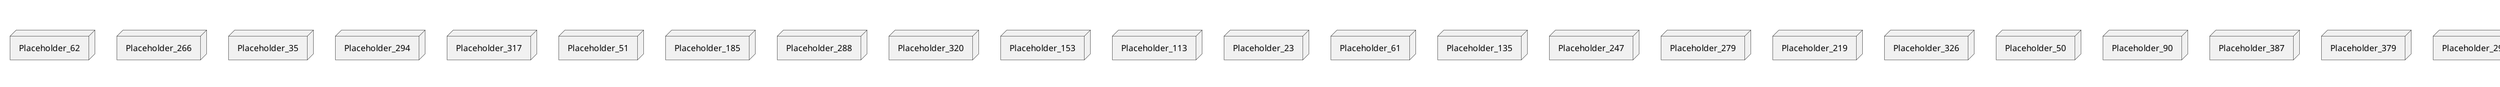 @startuml
skinparam fixCircleLabelOverlapping true
node Placeholder_229 {
[aName] [[webgoat-webgoat.system#_uZJUVL8UEe6JbPq2HGZd_A]]
}
node Placeholder_62 {
[aName] [[webgoat-webgoat.system#_uZJUVL8UEe6JbPq2HGZd_A]]
}
node Placeholder_266 {
[aName] [[webgoat-webgoat.system#_uZJUVL8UEe6JbPq2HGZd_A]]
}
node Placeholder_35 {
[aName] [[webgoat-webgoat.system#_uZJUVL8UEe6JbPq2HGZd_A]]
}
node Placeholder_294 {
[aName] [[webgoat-webgoat.system#_uZJUVL8UEe6JbPq2HGZd_A]]
}
node Placeholder_317 {
[aName] [[webgoat-webgoat.system#_uZJUVL8UEe6JbPq2HGZd_A]]
}
node Placeholder_51 {
[aName] [[webgoat-webgoat.system#_uZJUVL8UEe6JbPq2HGZd_A]]
}
node Placeholder_185 {
[aName] [[webgoat-webgoat.system#_uZJUVL8UEe6JbPq2HGZd_A]]
}
node Placeholder_288 {
[aName] [[webgoat-webgoat.system#_uZJUVL8UEe6JbPq2HGZd_A]]
}
node Placeholder_320 {
[aName] [[webgoat-webgoat.system#_uZJUVL8UEe6JbPq2HGZd_A]]
}
node Placeholder_153 {
[aName] [[webgoat-webgoat.system#_uZJUVL8UEe6JbPq2HGZd_A]]
}
node Placeholder_113 {
[aName] [[webgoat-webgoat.system#_uZJUVL8UEe6JbPq2HGZd_A]]
}
node Placeholder_23 {
[aName] [[webgoat-webgoat.system#_uZJUVL8UEe6JbPq2HGZd_A]]
}
node Placeholder_61 {
[aName] [[webgoat-webgoat.system#_uZJUVL8UEe6JbPq2HGZd_A]]
}
node Placeholder_135 {
[aName] [[webgoat-webgoat.system#_uZJUVL8UEe6JbPq2HGZd_A]]
}
node Placeholder_247 {
[aName] [[webgoat-webgoat.system#_uZJUVL8UEe6JbPq2HGZd_A]]
}
node Placeholder_279 {
[aName] [[webgoat-webgoat.system#_uZJUVL8UEe6JbPq2HGZd_A]]
}
node Placeholder_219 {
[aName] [[webgoat-webgoat.system#_uZJUVL8UEe6JbPq2HGZd_A]]
}
node Placeholder_326 {
[aName] [[webgoat-webgoat.system#_uZJUVL8UEe6JbPq2HGZd_A]]
}
node Placeholder_50 {
[aName] [[webgoat-webgoat.system#_uZJUVL8UEe6JbPq2HGZd_A]]
}
node Placeholder_90 {
[aName] [[webgoat-webgoat.system#_uZJUVL8UEe6JbPq2HGZd_A]]
}
node Placeholder_387 {
[aName] [[webgoat-webgoat.system#_uZJUVL8UEe6JbPq2HGZd_A]]
}
node Placeholder_379 {
[aName] [[webgoat-webgoat.system#_uZJUVL8UEe6JbPq2HGZd_A]]
}
node Placeholder_297 {
[aName] [[webgoat-webgoat.system#_uZJUVL8UEe6JbPq2HGZd_A]]
}
node Placeholder_124 {
[aName] [[webgoat-webgoat.system#_uZJUVL8UEe6JbPq2HGZd_A]]
}
node Placeholder_194 {
[aName] [[webgoat-webgoat.system#_uZJUVL8UEe6JbPq2HGZd_A]]
}
node Placeholder_225 {
[aName] [[webgoat-webgoat.system#_uZJUVL8UEe6JbPq2HGZd_A]]
}
node Placeholder_58 {
[aName] [[webgoat-webgoat.system#_uZJUVL8UEe6JbPq2HGZd_A]]
}
node Placeholder_335 {
[aName] [[webgoat-webgoat.system#_uZJUVL8UEe6JbPq2HGZd_A]]
}
node Placeholder_381 {
[aName] [[webgoat-webgoat.system#_uZJUVL8UEe6JbPq2HGZd_A]]
}
node Placeholder_91 {
[aName] [[webgoat-webgoat.system#_uZJUVL8UEe6JbPq2HGZd_A]]
}
node Placeholder_88 {
[aName] [[webgoat-webgoat.system#_uZJUVL8UEe6JbPq2HGZd_A]]
}
node Placeholder_191 {
[aName] [[webgoat-webgoat.system#_uZJUVL8UEe6JbPq2HGZd_A]]
}
node Placeholder_54 {
[aName] [[webgoat-webgoat.system#_uZJUVL8UEe6JbPq2HGZd_A]]
}
node Placeholder_146 {
[aName] [[webgoat-webgoat.system#_uZJUVL8UEe6JbPq2HGZd_A]]
}
node Placeholder_260 {
[aName] [[webgoat-webgoat.system#_uZJUVL8UEe6JbPq2HGZd_A]]
}
node Placeholder_254 {
[aName] [[webgoat-webgoat.system#_uZJUVL8UEe6JbPq2HGZd_A]]
}
node Placeholder_236 {
[aName] [[webgoat-webgoat.system#_uZJUVL8UEe6JbPq2HGZd_A]]
}
node Placeholder_27 {
[aName] [[webgoat-webgoat.system#_uZJUVL8UEe6JbPq2HGZd_A]]
}
node Placeholder_315 {
[aName] [[webgoat-webgoat.system#_uZJUVL8UEe6JbPq2HGZd_A]]
}
node Placeholder_374 {
[aName] [[webgoat-webgoat.system#_uZJUVL8UEe6JbPq2HGZd_A]]
}
node Placeholder_295 {
[aName] [[webgoat-webgoat.system#_uZJUVL8UEe6JbPq2HGZd_A]]
}
node Placeholder_156 {
[aName] [[webgoat-webgoat.system#_uZJUVL8UEe6JbPq2HGZd_A]]
}
node Placeholder_97 {
[aName] [[webgoat-webgoat.system#_uZJUVL8UEe6JbPq2HGZd_A]]
}
node Placeholder_103 {
[aName] [[webgoat-webgoat.system#_uZJUVL8UEe6JbPq2HGZd_A]]
}
node Placeholder_318 {
[aName] [[webgoat-webgoat.system#_uZJUVL8UEe6JbPq2HGZd_A]]
}
node Placeholder_22 {
[aName] [[webgoat-webgoat.system#_uZJUVL8UEe6JbPq2HGZd_A]]
}
node Placeholder_190 {
[aName] [[webgoat-webgoat.system#_uZJUVL8UEe6JbPq2HGZd_A]]
}
node Placeholder_319 {
[aName] [[webgoat-webgoat.system#_uZJUVL8UEe6JbPq2HGZd_A]]
}
node Placeholder_280 {
[aName] [[webgoat-webgoat.system#_uZJUVL8UEe6JbPq2HGZd_A]]
}
node Placeholder_200 {
[aName] [[webgoat-webgoat.system#_uZJUVL8UEe6JbPq2HGZd_A]]
}
node Placeholder_384 {
[aName] [[webgoat-webgoat.system#_uZJUVL8UEe6JbPq2HGZd_A]]
}
node Placeholder_30 {
[aName] [[webgoat-webgoat.system#_uZJUVL8UEe6JbPq2HGZd_A]]
}
node Placeholder_221 {
[aName] [[webgoat-webgoat.system#_uZJUVL8UEe6JbPq2HGZd_A]]
}
node Placeholder_5 {
[aName] [[webgoat-webgoat.system#_uZJUVL8UEe6JbPq2HGZd_A]]
}
node Placeholder_240 {
[aName] [[webgoat-webgoat.system#_uZJUVL8UEe6JbPq2HGZd_A]]
}
node Placeholder_160 {
[aName] [[webgoat-webgoat.system#_uZJUVL8UEe6JbPq2HGZd_A]]
}
node Placeholder_298 {
[aName] [[webgoat-webgoat.system#_uZJUVL8UEe6JbPq2HGZd_A]]
}
node Placeholder_208 {
[aName] [[webgoat-webgoat.system#_uZJUVL8UEe6JbPq2HGZd_A]]
}
node Placeholder_183 {
[aName] [[webgoat-webgoat.system#_uZJUVL8UEe6JbPq2HGZd_A]]
}
node Placeholder_222 {
[aName] [[webgoat-webgoat.system#_uZJUVL8UEe6JbPq2HGZd_A]]
}
node Placeholder_92 {
[aName] [[webgoat-webgoat.system#_uZJUVL8UEe6JbPq2HGZd_A]]
}
node Placeholder_262 {
[aName] [[webgoat-webgoat.system#_uZJUVL8UEe6JbPq2HGZd_A]]
}
node Placeholder_115 {
[aName] [[webgoat-webgoat.system#_uZJUVL8UEe6JbPq2HGZd_A]]
}
node Placeholder_268 {
[aName] [[webgoat-webgoat.system#_uZJUVL8UEe6JbPq2HGZd_A]]
}
node Placeholder_264 {
[aName] [[webgoat-webgoat.system#_uZJUVL8UEe6JbPq2HGZd_A]]
}
node Placeholder_311 {
[aName] [[webgoat-webgoat.system#_uZJUVL8UEe6JbPq2HGZd_A]]
}
node Placeholder_256 {
[aName] [[webgoat-webgoat.system#_uZJUVL8UEe6JbPq2HGZd_A]]
}
node Placeholder_269 {
[aName] [[webgoat-webgoat.system#_uZJUVL8UEe6JbPq2HGZd_A]]
}
node Placeholder_1 {
[aName] [[webgoat-webgoat.system#_uZJUVL8UEe6JbPq2HGZd_A]]
}
node Placeholder_337 {
[aName] [[webgoat-webgoat.system#_uZJUVL8UEe6JbPq2HGZd_A]]
}
node Placeholder_304 {
[aName] [[webgoat-webgoat.system#_uZJUVL8UEe6JbPq2HGZd_A]]
}
node Placeholder_173 {
[aName] [[webgoat-webgoat.system#_uZJUVL8UEe6JbPq2HGZd_A]]
}
node Placeholder_235 {
[aName] [[webgoat-webgoat.system#_uZJUVL8UEe6JbPq2HGZd_A]]
}
node Placeholder_267 {
[aName] [[webgoat-webgoat.system#_uZJUVL8UEe6JbPq2HGZd_A]]
}
node Placeholder_149 {
[aName] [[webgoat-webgoat.system#_uZJUVL8UEe6JbPq2HGZd_A]]
}
node Placeholder_277 {
[aName] [[webgoat-webgoat.system#_uZJUVL8UEe6JbPq2HGZd_A]]
}
node Placeholder_31 {
[aName] [[webgoat-webgoat.system#_uZJUVL8UEe6JbPq2HGZd_A]]
}
node Placeholder_228 {
[aName] [[webgoat-webgoat.system#_uZJUVL8UEe6JbPq2HGZd_A]]
}
node Placeholder_293 {
[aName] [[webgoat-webgoat.system#_uZJUVL8UEe6JbPq2HGZd_A]]
}
node Placeholder_323 {
[aName] [[webgoat-webgoat.system#_uZJUVL8UEe6JbPq2HGZd_A]]
}
node Placeholder_377 {
[aName] [[webgoat-webgoat.system#_uZJUVL8UEe6JbPq2HGZd_A]]
}
node Placeholder_214 {
[aName] [[webgoat-webgoat.system#_uZJUVL8UEe6JbPq2HGZd_A]]
}
node Placeholder_82 {
[aName] [[webgoat-webgoat.system#_uZJUVL8UEe6JbPq2HGZd_A]]
}
node Placeholder_376 {
[aName] [[webgoat-webgoat.system#_uZJUVL8UEe6JbPq2HGZd_A]]
}
node Placeholder_17 {
[aName] [[webgoat-webgoat.system#_uZJUVL8UEe6JbPq2HGZd_A]]
}
node Placeholder_282 {
[aName] [[webgoat-webgoat.system#_uZJUVL8UEe6JbPq2HGZd_A]]
}
node Placeholder_20 {
[aName] [[webgoat-webgoat.system#_uZJUVL8UEe6JbPq2HGZd_A]]
}
node Placeholder_249 {
[aName] [[webgoat-webgoat.system#_uZJUVL8UEe6JbPq2HGZd_A]]
}
node Placeholder_285 {
[aName] [[webgoat-webgoat.system#_uZJUVL8UEe6JbPq2HGZd_A]]
}
node Placeholder_307 {
[aName] [[webgoat-webgoat.system#_uZJUVL8UEe6JbPq2HGZd_A]]
}
node Placeholder_281 {
[aName] [[webgoat-webgoat.system#_uZJUVL8UEe6JbPq2HGZd_A]]
}
node Placeholder_300 {
[aName] [[webgoat-webgoat.system#_uZJUVL8UEe6JbPq2HGZd_A]]
}
node Placeholder_24 {
[aName] [[webgoat-webgoat.system#_uZJUVL8UEe6JbPq2HGZd_A]]
}
node Placeholder_133 {
[aName] [[webgoat-webgoat.system#_uZJUVL8UEe6JbPq2HGZd_A]]
}
node Placeholder_125 {
[aName] [[webgoat-webgoat.system#_uZJUVL8UEe6JbPq2HGZd_A]]
}
node Placeholder_309 {
[aName] [[webgoat-webgoat.system#_uZJUVL8UEe6JbPq2HGZd_A]]
}
node Placeholder_289 {
[aName] [[webgoat-webgoat.system#_uZJUVL8UEe6JbPq2HGZd_A]]
}
node Placeholder_234 {
[aName] [[webgoat-webgoat.system#_uZJUVL8UEe6JbPq2HGZd_A]]
}
node Placeholder_251 {
[aName] [[webgoat-webgoat.system#_uZJUVL8UEe6JbPq2HGZd_A]]
}
node Placeholder_159 {
[aName] [[webgoat-webgoat.system#_uZJUVL8UEe6JbPq2HGZd_A]]
}
node Placeholder_130 {
[aName] [[webgoat-webgoat.system#_uZJUVL8UEe6JbPq2HGZd_A]]
}
node Placeholder_127 {
[aName] [[webgoat-webgoat.system#_uZJUVL8UEe6JbPq2HGZd_A]]
}
node Placeholder_150 {
[aName] [[webgoat-webgoat.system#_uZJUVL8UEe6JbPq2HGZd_A]]
}
node Placeholder_94 {
[aName] [[webgoat-webgoat.system#_uZJUVL8UEe6JbPq2HGZd_A]]
}
node Placeholder_70 {
[aName] [[webgoat-webgoat.system#_uZJUVL8UEe6JbPq2HGZd_A]]
}
node Placeholder_331 {
[aName] [[webgoat-webgoat.system#_uZJUVL8UEe6JbPq2HGZd_A]]
}
node Placeholder_278 {
[aName] [[webgoat-webgoat.system#_uZJUVL8UEe6JbPq2HGZd_A]]
}
node Placeholder_11 {
[aName] [[webgoat-webgoat.system#_uZJUVL8UEe6JbPq2HGZd_A]]
}
node Placeholder_310 {
[aName] [[webgoat-webgoat.system#_uZJUVL8UEe6JbPq2HGZd_A]]
}
node Placeholder_252 {
[aName] [[webgoat-webgoat.system#_uZJUVL8UEe6JbPq2HGZd_A]]
}
node Placeholder_134 {
[aName] [[webgoat-webgoat.system#_uZJUVL8UEe6JbPq2HGZd_A]]
}
node Placeholder_81 {
[aName] [[webgoat-webgoat.system#_uZJUVL8UEe6JbPq2HGZd_A]]
}
node Placeholder_220 {
[aName] [[webgoat-webgoat.system#_uZJUVL8UEe6JbPq2HGZd_A]]
}
node Placeholder_141 {
[aName] [[webgoat-webgoat.system#_uZJUVL8UEe6JbPq2HGZd_A]]
}
node Placeholder_28 {
[aName] [[webgoat-webgoat.system#_uZJUVL8UEe6JbPq2HGZd_A]]
}
node Placeholder_98 {
[aName] [[webgoat-webgoat.system#_uZJUVL8UEe6JbPq2HGZd_A]]
}
node Placeholder_80 {
[aName] [[webgoat-webgoat.system#_uZJUVL8UEe6JbPq2HGZd_A]]
}
node Placeholder_181 {
[aName] [[webgoat-webgoat.system#_uZJUVL8UEe6JbPq2HGZd_A]]
}
node Placeholder_39 {
[aName] [[webgoat-webgoat.system#_uZJUVL8UEe6JbPq2HGZd_A]]
}
node Placeholder_261 {
[aName] [[webgoat-webgoat.system#_uZJUVL8UEe6JbPq2HGZd_A]]
}
node Placeholder_271 {
[aName] [[webgoat-webgoat.system#_uZJUVL8UEe6JbPq2HGZd_A]]
}
node Placeholder_303 {
[aName] [[webgoat-webgoat.system#_uZJUVL8UEe6JbPq2HGZd_A]]
}
node Placeholder_43 {
[aName] [[webgoat-webgoat.system#_uZJUVL8UEe6JbPq2HGZd_A]]
}
node Placeholder_203 {
[aName] [[webgoat-webgoat.system#_uZJUVL8UEe6JbPq2HGZd_A]]
}
node Placeholder_109 {
[aName] [[webgoat-webgoat.system#_uZJUVL8UEe6JbPq2HGZd_A]]
}
node Placeholder_312 {
[aName] [[webgoat-webgoat.system#_uZJUVL8UEe6JbPq2HGZd_A]]
}
node Placeholder_321 {
[aName] [[webgoat-webgoat.system#_uZJUVL8UEe6JbPq2HGZd_A]]
}
node Placeholder_308 {
[aName] [[webgoat-webgoat.system#_uZJUVL8UEe6JbPq2HGZd_A]]
}
node Placeholder_69 {
[aName] [[webgoat-webgoat.system#_uZJUVL8UEe6JbPq2HGZd_A]]
}
node Placeholder_107 {
[aName] [[webgoat-webgoat.system#_uZJUVL8UEe6JbPq2HGZd_A]]
}
node Placeholder_12 {
[aName] [[webgoat-webgoat.system#_uZJUVL8UEe6JbPq2HGZd_A]]
}
node Placeholder_48 {
[aName] [[webgoat-webgoat.system#_uZJUVL8UEe6JbPq2HGZd_A]]
}
node Placeholder_276 {
[aName] [[webgoat-webgoat.system#_uZJUVL8UEe6JbPq2HGZd_A]]
}
node Placeholder_40 {
[aName] [[webgoat-webgoat.system#_uZJUVL8UEe6JbPq2HGZd_A]]
}
node Placeholder_391 {
[aName] [[webgoat-webgoat.system#_uZJUVL8UEe6JbPq2HGZd_A]]
}
node Placeholder_100 {
[aName] [[webgoat-webgoat.system#_uZJUVL8UEe6JbPq2HGZd_A]]
}
node Placeholder_274 {
[aName] [[webgoat-webgoat.system#_uZJUVL8UEe6JbPq2HGZd_A]]
}
node Placeholder_45 {
[aName] [[webgoat-webgoat.system#_uZJUVL8UEe6JbPq2HGZd_A]]
}
node Placeholder_284 {
[aName] [[webgoat-webgoat.system#_uZJUVL8UEe6JbPq2HGZd_A]]
}
node Placeholder_104 {
[aName] [[webgoat-webgoat.system#_uZJUVL8UEe6JbPq2HGZd_A]]
}
node Placeholder_338 {
[aName] [[webgoat-webgoat.system#_uZJUVL8UEe6JbPq2HGZd_A]]
}
node Placeholder_195 {
[aName] [[webgoat-webgoat.system#_uZJUVL8UEe6JbPq2HGZd_A]]
}
node Placeholder_79 {
[aName] [[webgoat-webgoat.system#_uZJUVL8UEe6JbPq2HGZd_A]]
}
node Placeholder_74 {
[aName] [[webgoat-webgoat.system#_uZJUVL8UEe6JbPq2HGZd_A]]
}
node Placeholder_327 {
[aName] [[webgoat-webgoat.system#_uZJUVL8UEe6JbPq2HGZd_A]]
}
node Placeholder_122 {
[aName] [[webgoat-webgoat.system#_uZJUVL8UEe6JbPq2HGZd_A]]
}
node Placeholder_287 {
[aName] [[webgoat-webgoat.system#_uZJUVL8UEe6JbPq2HGZd_A]]
}
node Placeholder_164 {
[aName] [[webgoat-webgoat.system#_uZJUVL8UEe6JbPq2HGZd_A]]
}
node Placeholder_201 {
[aName] [[webgoat-webgoat.system#_uZJUVL8UEe6JbPq2HGZd_A]]
}
node Placeholder_373 {
[aName] [[webgoat-webgoat.system#_uZJUVL8UEe6JbPq2HGZd_A]]
}
node Placeholder_211 {
[aName] [[webgoat-webgoat.system#_uZJUVL8UEe6JbPq2HGZd_A]]
}
node Placeholder_176 {
[aName] [[webgoat-webgoat.system#_uZJUVL8UEe6JbPq2HGZd_A]]
}
node Placeholder_112 {
[aName] [[webgoat-webgoat.system#_uZJUVL8UEe6JbPq2HGZd_A]]
}
node Placeholder_255 {
[aName] [[webgoat-webgoat.system#_uZJUVL8UEe6JbPq2HGZd_A]]
}
node Placeholder_390 {
[aName] [[webgoat-webgoat.system#_uZJUVL8UEe6JbPq2HGZd_A]]
}
node Placeholder_253 {
[aName] [[webgoat-webgoat.system#_uZJUVL8UEe6JbPq2HGZd_A]]
}
node Placeholder_148 {
[aName] [[webgoat-webgoat.system#_uZJUVL8UEe6JbPq2HGZd_A]]
}
node Placeholder_250 {
[aName] [[webgoat-webgoat.system#_uZJUVL8UEe6JbPq2HGZd_A]]
}
node Placeholder_136 {
[aName] [[webgoat-webgoat.system#_uZJUVL8UEe6JbPq2HGZd_A]]
}
node Placeholder_8 {
[aName] [[webgoat-webgoat.system#_uZJUVL8UEe6JbPq2HGZd_A]]
}
node Placeholder_171 {
[aName] [[webgoat-webgoat.system#_uZJUVL8UEe6JbPq2HGZd_A]]
}
node Placeholder_333 {
[aName] [[webgoat-webgoat.system#_uZJUVL8UEe6JbPq2HGZd_A]]
}
node Placeholder_105 {
[aName] [[webgoat-webgoat.system#_uZJUVL8UEe6JbPq2HGZd_A]]
}
node Placeholder_59 {
[aName] [[webgoat-webgoat.system#_uZJUVL8UEe6JbPq2HGZd_A]]
}
node Placeholder_263 {
[aName] [[webgoat-webgoat.system#_uZJUVL8UEe6JbPq2HGZd_A]]
}
node Placeholder_345 {
[aName] [[webgoat-webgoat.system#_uZJUVL8UEe6JbPq2HGZd_A]]
}
node Placeholder_199 {
[aName] [[webgoat-webgoat.system#_uZJUVL8UEe6JbPq2HGZd_A]]
}
node Placeholder_375 {
[aName] [[webgoat-webgoat.system#_uZJUVL8UEe6JbPq2HGZd_A]]
}
node Placeholder_273 {
[aName] [[webgoat-webgoat.system#_uZJUVL8UEe6JbPq2HGZd_A]]
}
node Placeholder_182 {
[aName] [[webgoat-webgoat.system#_uZJUVL8UEe6JbPq2HGZd_A]]
}
node Placeholder_196 {
[aName] [[webgoat-webgoat.system#_uZJUVL8UEe6JbPq2HGZd_A]]
}
node Placeholder_106 {
[aName] [[webgoat-webgoat.system#_uZJUVL8UEe6JbPq2HGZd_A]]
}
node Placeholder_270 {
[aName] [[webgoat-webgoat.system#_uZJUVL8UEe6JbPq2HGZd_A]]
}
node Placeholder_155 {
[aName] [[webgoat-webgoat.system#_uZJUVL8UEe6JbPq2HGZd_A]]
}
node Placeholder_259 {
[aName] [[webgoat-webgoat.system#_uZJUVL8UEe6JbPq2HGZd_A]]
}
node Placeholder_38 {
[aName] [[webgoat-webgoat.system#_uZJUVL8UEe6JbPq2HGZd_A]]
}
node Placeholder_386 {
[aName] [[webgoat-webgoat.system#_uZJUVL8UEe6JbPq2HGZd_A]]
}
node Placeholder_166 {
[aName] [[webgoat-webgoat.system#_uZJUVL8UEe6JbPq2HGZd_A]]
}
node Placeholder_101 {
[aName] [[webgoat-webgoat.system#_uZJUVL8UEe6JbPq2HGZd_A]]
}
node Placeholder_258 {
[aName] [[webgoat-webgoat.system#_uZJUVL8UEe6JbPq2HGZd_A]]
}
node Placeholder_184 {
[aName] [[webgoat-webgoat.system#_uZJUVL8UEe6JbPq2HGZd_A]]
}
node Placeholder_314 {
[aName] [[webgoat-webgoat.system#_uZJUVL8UEe6JbPq2HGZd_A]]
}
node Placeholder_286 {
[aName] [[webgoat-webgoat.system#_uZJUVL8UEe6JbPq2HGZd_A]]
}
node Placeholder_378 {
[aName] [[webgoat-webgoat.system#_uZJUVL8UEe6JbPq2HGZd_A]]
}
node Placeholder_189 {
[aName] [[webgoat-webgoat.system#_uZJUVL8UEe6JbPq2HGZd_A]]
}
node Placeholder_126 {
[aName] [[webgoat-webgoat.system#_uZJUVL8UEe6JbPq2HGZd_A]]
}
node Placeholder_144 {
[aName] [[webgoat-webgoat.system#_uZJUVL8UEe6JbPq2HGZd_A]]
}
node Placeholder_197 {
[aName] [[webgoat-webgoat.system#_uZJUVL8UEe6JbPq2HGZd_A]]
}
node Placeholder_175 {
[aName] [[webgoat-webgoat.system#_uZJUVL8UEe6JbPq2HGZd_A]]
}
node Placeholder_206 {
[aName] [[webgoat-webgoat.system#_uZJUVL8UEe6JbPq2HGZd_A]]
}
node Placeholder_275 {
[aName] [[webgoat-webgoat.system#_uZJUVL8UEe6JbPq2HGZd_A]]
}
node Placeholder_52 {
[aName] [[webgoat-webgoat.system#_uZJUVL8UEe6JbPq2HGZd_A]]
}
node Placeholder_299 {
[aName] [[webgoat-webgoat.system#_uZJUVL8UEe6JbPq2HGZd_A]]
}
node Placeholder_246 {
[aName] [[webgoat-webgoat.system#_uZJUVL8UEe6JbPq2HGZd_A]]
}
node Placeholder_302 {
[aName] [[webgoat-webgoat.system#_uZJUVL8UEe6JbPq2HGZd_A]]
}
node Placeholder_137 {
[aName] [[webgoat-webgoat.system#_uZJUVL8UEe6JbPq2HGZd_A]]
}
node Placeholder_316 {
[aName] [[webgoat-webgoat.system#_uZJUVL8UEe6JbPq2HGZd_A]]
}
node Placeholder_325 {
[aName] [[webgoat-webgoat.system#_uZJUVL8UEe6JbPq2HGZd_A]]
}
node Placeholder_152 {
[aName] [[webgoat-webgoat.system#_uZJUVL8UEe6JbPq2HGZd_A]]
}
node Placeholder_85 {
[aName] [[webgoat-webgoat.system#_uZJUVL8UEe6JbPq2HGZd_A]]
}
node Placeholder_210 {
[aName] [[webgoat-webgoat.system#_uZJUVL8UEe6JbPq2HGZd_A]]
}
node Placeholder_65 {
[aName] [[webgoat-webgoat.system#_uZJUVL8UEe6JbPq2HGZd_A]]
}
node Placeholder_226 {
[aName] [[webgoat-webgoat.system#_uZJUVL8UEe6JbPq2HGZd_A]]
}
node Placeholder_237 {
[aName] [[webgoat-webgoat.system#_uZJUVL8UEe6JbPq2HGZd_A]]
}
node Placeholder_7 {
[aName] [[webgoat-webgoat.system#_uZJUVL8UEe6JbPq2HGZd_A]]
}
node Placeholder_209 {
[aName] [[webgoat-webgoat.system#_uZJUVL8UEe6JbPq2HGZd_A]]
}
node Placeholder_291 {
[aName] [[webgoat-webgoat.system#_uZJUVL8UEe6JbPq2HGZd_A]]
}
node Placeholder_339 {
[aName] [[webgoat-webgoat.system#_uZJUVL8UEe6JbPq2HGZd_A]]
}
node Placeholder_290 {
[aName] [[webgoat-webgoat.system#_uZJUVL8UEe6JbPq2HGZd_A]]
}
node Placeholder_142 {
[aName] [[webgoat-webgoat.system#_uZJUVL8UEe6JbPq2HGZd_A]]
}
node Placeholder_336 {
[aName] [[webgoat-webgoat.system#_uZJUVL8UEe6JbPq2HGZd_A]]
}
node Placeholder_56 {
[aName] [[webgoat-webgoat.system#_uZJUVL8UEe6JbPq2HGZd_A]]
}
node Placeholder_313 {
[aName] [[webgoat-webgoat.system#_uZJUVL8UEe6JbPq2HGZd_A]]
}
node Placeholder_139 {
[aName] [[webgoat-webgoat.system#_uZJUVL8UEe6JbPq2HGZd_A]]
}
node Placeholder_168 {
[aName] [[webgoat-webgoat.system#_uZJUVL8UEe6JbPq2HGZd_A]]
}
node Placeholder_296 {
[aName] [[webgoat-webgoat.system#_uZJUVL8UEe6JbPq2HGZd_A]]
}
node Placeholder_334 {
[aName] [[webgoat-webgoat.system#_uZJUVL8UEe6JbPq2HGZd_A]]
}
node Placeholder_93 {
[aName] [[webgoat-webgoat.system#_uZJUVL8UEe6JbPq2HGZd_A]]
}
node Placeholder_383 {
[aName] [[webgoat-webgoat.system#_uZJUVL8UEe6JbPq2HGZd_A]]
}
node Placeholder_174 {
[aName] [[webgoat-webgoat.system#_uZJUVL8UEe6JbPq2HGZd_A]]
}
node Placeholder_332 {
[aName] [[webgoat-webgoat.system#_uZJUVL8UEe6JbPq2HGZd_A]]
}
node Placeholder_215 {
[aName] [[webgoat-webgoat.system#_uZJUVL8UEe6JbPq2HGZd_A]]
}
node Placeholder_245 {
[aName] [[webgoat-webgoat.system#_uZJUVL8UEe6JbPq2HGZd_A]]
}
node Placeholder_292 {
[aName] [[webgoat-webgoat.system#_uZJUVL8UEe6JbPq2HGZd_A]]
}
node Placeholder_165 {
[aName] [[webgoat-webgoat.system#_uZJUVL8UEe6JbPq2HGZd_A]]
}
node Placeholder_233 {
[aName] [[webgoat-webgoat.system#_uZJUVL8UEe6JbPq2HGZd_A]]
}
node Placeholder_140 {
[aName] [[webgoat-webgoat.system#_uZJUVL8UEe6JbPq2HGZd_A]]
}
node Placeholder_329 {
[aName] [[webgoat-webgoat.system#_uZJUVL8UEe6JbPq2HGZd_A]]
}
node Placeholder_301 {
[aName] [[webgoat-webgoat.system#_uZJUVL8UEe6JbPq2HGZd_A]]
}
node Placeholder_305 {
[aName] [[webgoat-webgoat.system#_uZJUVL8UEe6JbPq2HGZd_A]]
}
node Placeholder_389 {
[aName] [[webgoat-webgoat.system#_uZJUVL8UEe6JbPq2HGZd_A]]
}
node Placeholder_248 {
[aName] [[webgoat-webgoat.system#_uZJUVL8UEe6JbPq2HGZd_A]]
}
node Placeholder_72 {
[aName] [[webgoat-webgoat.system#_uZJUVL8UEe6JbPq2HGZd_A]]
}
node Placeholder_25 {
[aName] [[webgoat-webgoat.system#_uZJUVL8UEe6JbPq2HGZd_A]]
}
node Placeholder_177 {
[aName] [[webgoat-webgoat.system#_uZJUVL8UEe6JbPq2HGZd_A]]
}
node Placeholder_385 {
[aName] [[webgoat-webgoat.system#_uZJUVL8UEe6JbPq2HGZd_A]]
}
node Placeholder_14 {
[aName] [[webgoat-webgoat.system#_uZJUVL8UEe6JbPq2HGZd_A]]
}
node Placeholder_324 {
[aName] [[webgoat-webgoat.system#_uZJUVL8UEe6JbPq2HGZd_A]]
}
node Placeholder_283 {
[aName] [[webgoat-webgoat.system#_uZJUVL8UEe6JbPq2HGZd_A]]
}
node Placeholder_223 {
[aName] [[webgoat-webgoat.system#_uZJUVL8UEe6JbPq2HGZd_A]]
}
node Placeholder_163 {
[aName] [[webgoat-webgoat.system#_uZJUVL8UEe6JbPq2HGZd_A]]
}
node Placeholder_231 {
[aName] [[webgoat-webgoat.system#_uZJUVL8UEe6JbPq2HGZd_A]]
}
node Placeholder_330 {
[aName] [[webgoat-webgoat.system#_uZJUVL8UEe6JbPq2HGZd_A]]
}
node Placeholder_328 {
[aName] [[webgoat-webgoat.system#_uZJUVL8UEe6JbPq2HGZd_A]]
}
node Placeholder_213 {
[aName] [[webgoat-webgoat.system#_uZJUVL8UEe6JbPq2HGZd_A]]
}
[aName] -(0- [aName] : org_owasp_webgoat_container_i18n_PluginMessages_Provider
[aName] -(0- [aName] : org_owasp_webgoat_container_session_UserSessionData_Provider
[aName] -(0- [aName] : org_owasp_webgoat_container_session_UserSessionData_Provider
[aName] -(0- [aName] : org_owasp_webgoat_container_session_UserSessionData_Provider
[aName] -(0- [aName] : org_owasp_webgoat_container_session_UserSessionData_Provider
[aName] -(0- [aName] : org_owasp_webgoat_container_session_UserSessionData_Provider
[aName] -(0- [aName] : org_owasp_webgoat_container_session_UserSessionData_Provider
[aName] -(0- [aName] : org_owasp_webgoat_container_session_UserSessionData_Provider
[aName] -(0- [aName] : org_owasp_webgoat_container_session_UserSessionData_Provider
[aName] -(0- [aName] : org_owasp_webgoat_container_session_UserSessionData_Provider
[aName] -(0- [aName] : org_owasp_webgoat_container_session_UserSessionData_Provider
[aName] -(0- [aName] : org_owasp_webgoat_container_session_UserSessionData_Provider
[aName] -(0- [aName] : org_owasp_webgoat_container_session_WebSession_Provider
[aName] -(0- [aName] : org_owasp_webgoat_container_session_WebSession_Provider
[aName] -(0- [aName] : org_owasp_webgoat_container_session_WebSession_Provider
[aName] -(0- [aName] : org_owasp_webgoat_container_session_WebSession_Provider
[aName] -(0- [aName] : org_owasp_webgoat_container_users_UserRepository_Provider
[aName] -(0- [aName] : org_owasp_webgoat_container_users_UserRepository_Provider
[aName] -(0- [aName] : org_owasp_webgoat_container_users_UserTrackerRepository_Provider
[aName] -(0- [aName] : org_owasp_webgoat_container_users_UserTrackerRepository_Provider
[aName] -(0- [aName] : org_owasp_webgoat_container_users_UserTrackerRepository_Provider
[aName] -(0- [aName] : org_owasp_webgoat_container_users_UserTrackerRepository_Provider
[aName] -(0- [aName] : org_owasp_webgoat_container_users_UserTrackerRepository_Provider
[aName] -(0- [aName] : org_owasp_webgoat_container_users_UserTrackerRepository_Provider
[aName] -(0- [aName] : org_owasp_webgoat_container_users_UserTrackerRepository_Provider
[aName] -(0- [aName] : org_owasp_webgoat_lessons_csrf_ObjectMapper_Provider
[aName] -(0- [aName] : org_owasp_webgoat_lessons_hijacksession_cas_HijackSessionAuthenticationProvider_Provider
[aName] -(0- [aName] : org_owasp_webgoat_lessons_passwordreset_TriedQuestions_Provider
[aName] -(0- [aName] : org_owasp_webgoat_lessons_xxe_CommentsCache_Provider
[aName] -(0- [aName] : org_owasp_webgoat_lessons_xxe_CommentsCache_Provider
[aName] -(0- [aName] : org_owasp_webgoat_webwolf_mailbox_MailboxRepository_Provider
[aName] -(0- [aName] : org_owasp_webgoat_webwolf_user_UserRepository_Provider

@enduml
